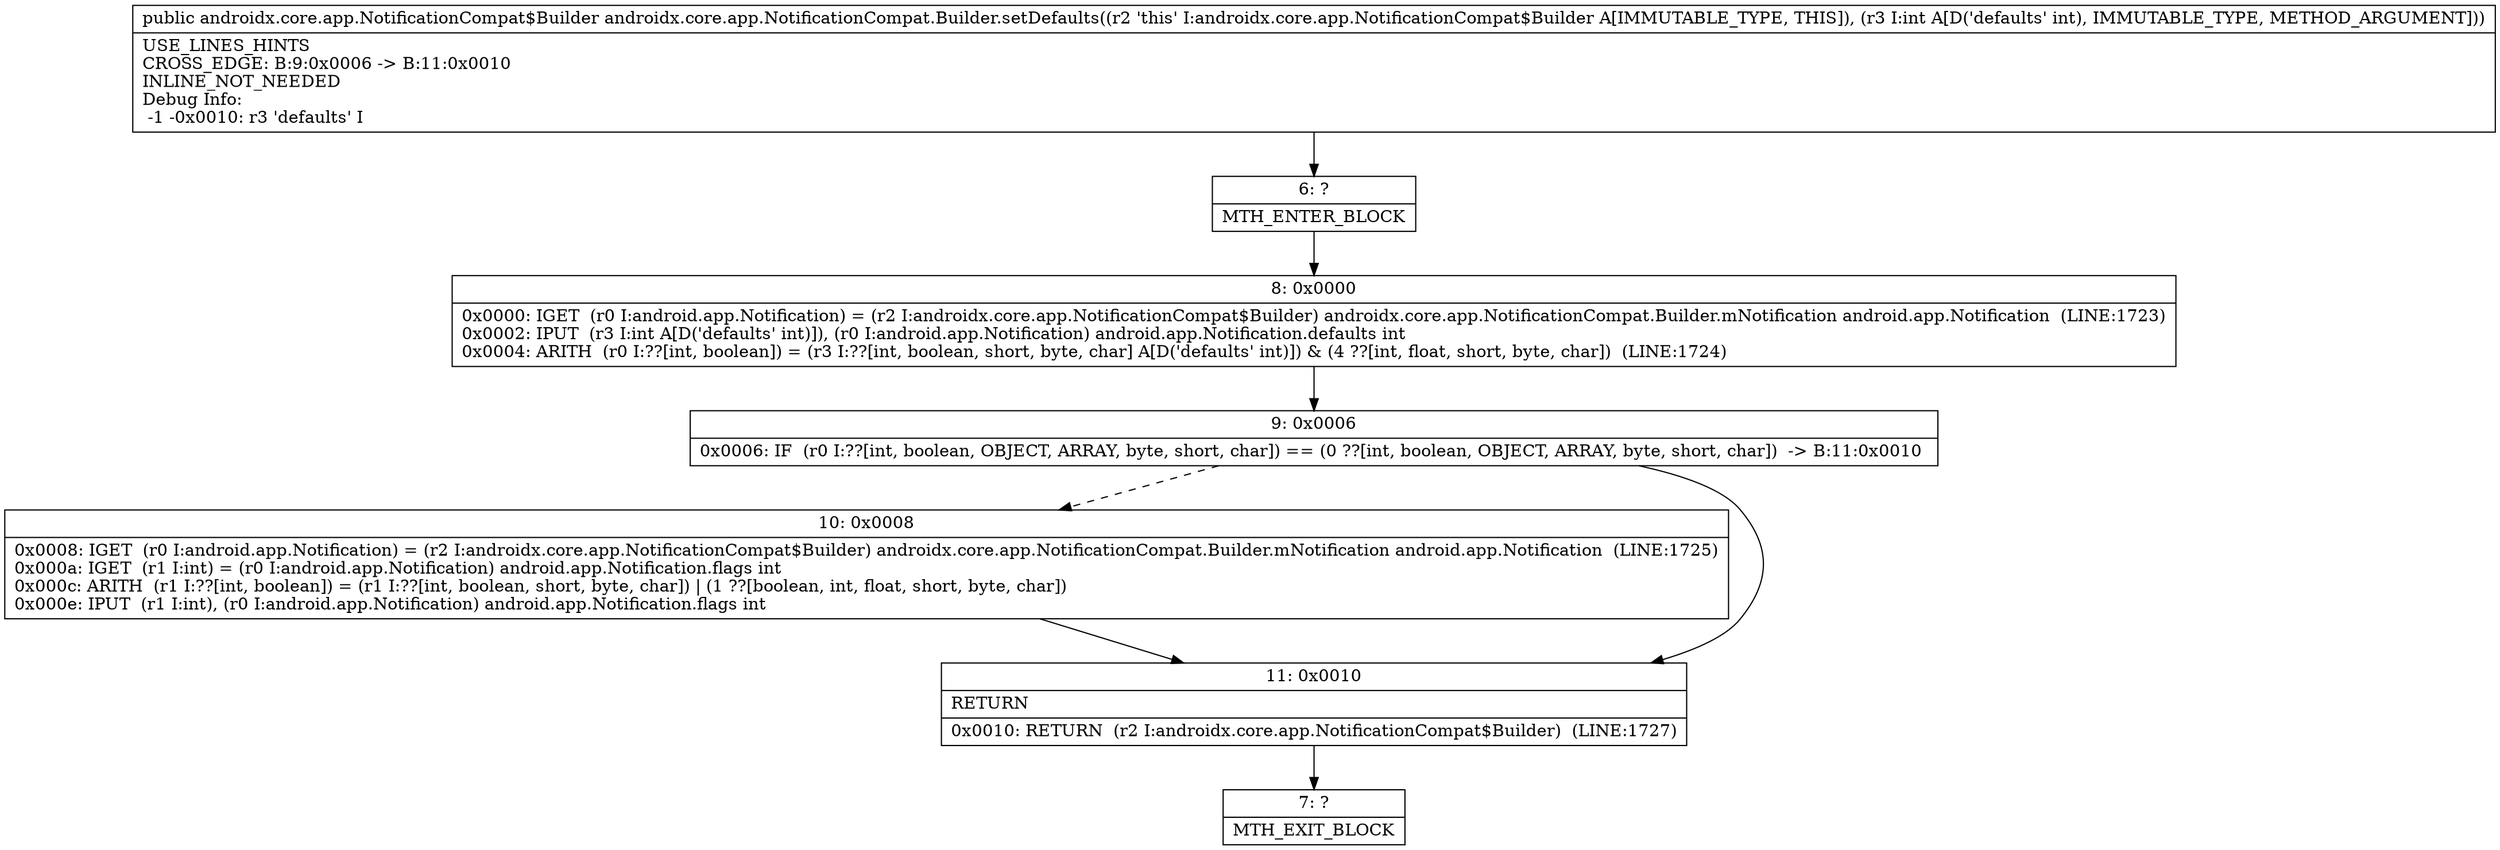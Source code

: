 digraph "CFG forandroidx.core.app.NotificationCompat.Builder.setDefaults(I)Landroidx\/core\/app\/NotificationCompat$Builder;" {
Node_6 [shape=record,label="{6\:\ ?|MTH_ENTER_BLOCK\l}"];
Node_8 [shape=record,label="{8\:\ 0x0000|0x0000: IGET  (r0 I:android.app.Notification) = (r2 I:androidx.core.app.NotificationCompat$Builder) androidx.core.app.NotificationCompat.Builder.mNotification android.app.Notification  (LINE:1723)\l0x0002: IPUT  (r3 I:int A[D('defaults' int)]), (r0 I:android.app.Notification) android.app.Notification.defaults int \l0x0004: ARITH  (r0 I:??[int, boolean]) = (r3 I:??[int, boolean, short, byte, char] A[D('defaults' int)]) & (4 ??[int, float, short, byte, char])  (LINE:1724)\l}"];
Node_9 [shape=record,label="{9\:\ 0x0006|0x0006: IF  (r0 I:??[int, boolean, OBJECT, ARRAY, byte, short, char]) == (0 ??[int, boolean, OBJECT, ARRAY, byte, short, char])  \-\> B:11:0x0010 \l}"];
Node_10 [shape=record,label="{10\:\ 0x0008|0x0008: IGET  (r0 I:android.app.Notification) = (r2 I:androidx.core.app.NotificationCompat$Builder) androidx.core.app.NotificationCompat.Builder.mNotification android.app.Notification  (LINE:1725)\l0x000a: IGET  (r1 I:int) = (r0 I:android.app.Notification) android.app.Notification.flags int \l0x000c: ARITH  (r1 I:??[int, boolean]) = (r1 I:??[int, boolean, short, byte, char]) \| (1 ??[boolean, int, float, short, byte, char]) \l0x000e: IPUT  (r1 I:int), (r0 I:android.app.Notification) android.app.Notification.flags int \l}"];
Node_11 [shape=record,label="{11\:\ 0x0010|RETURN\l|0x0010: RETURN  (r2 I:androidx.core.app.NotificationCompat$Builder)  (LINE:1727)\l}"];
Node_7 [shape=record,label="{7\:\ ?|MTH_EXIT_BLOCK\l}"];
MethodNode[shape=record,label="{public androidx.core.app.NotificationCompat$Builder androidx.core.app.NotificationCompat.Builder.setDefaults((r2 'this' I:androidx.core.app.NotificationCompat$Builder A[IMMUTABLE_TYPE, THIS]), (r3 I:int A[D('defaults' int), IMMUTABLE_TYPE, METHOD_ARGUMENT]))  | USE_LINES_HINTS\lCROSS_EDGE: B:9:0x0006 \-\> B:11:0x0010\lINLINE_NOT_NEEDED\lDebug Info:\l  \-1 \-0x0010: r3 'defaults' I\l}"];
MethodNode -> Node_6;Node_6 -> Node_8;
Node_8 -> Node_9;
Node_9 -> Node_10[style=dashed];
Node_9 -> Node_11;
Node_10 -> Node_11;
Node_11 -> Node_7;
}

